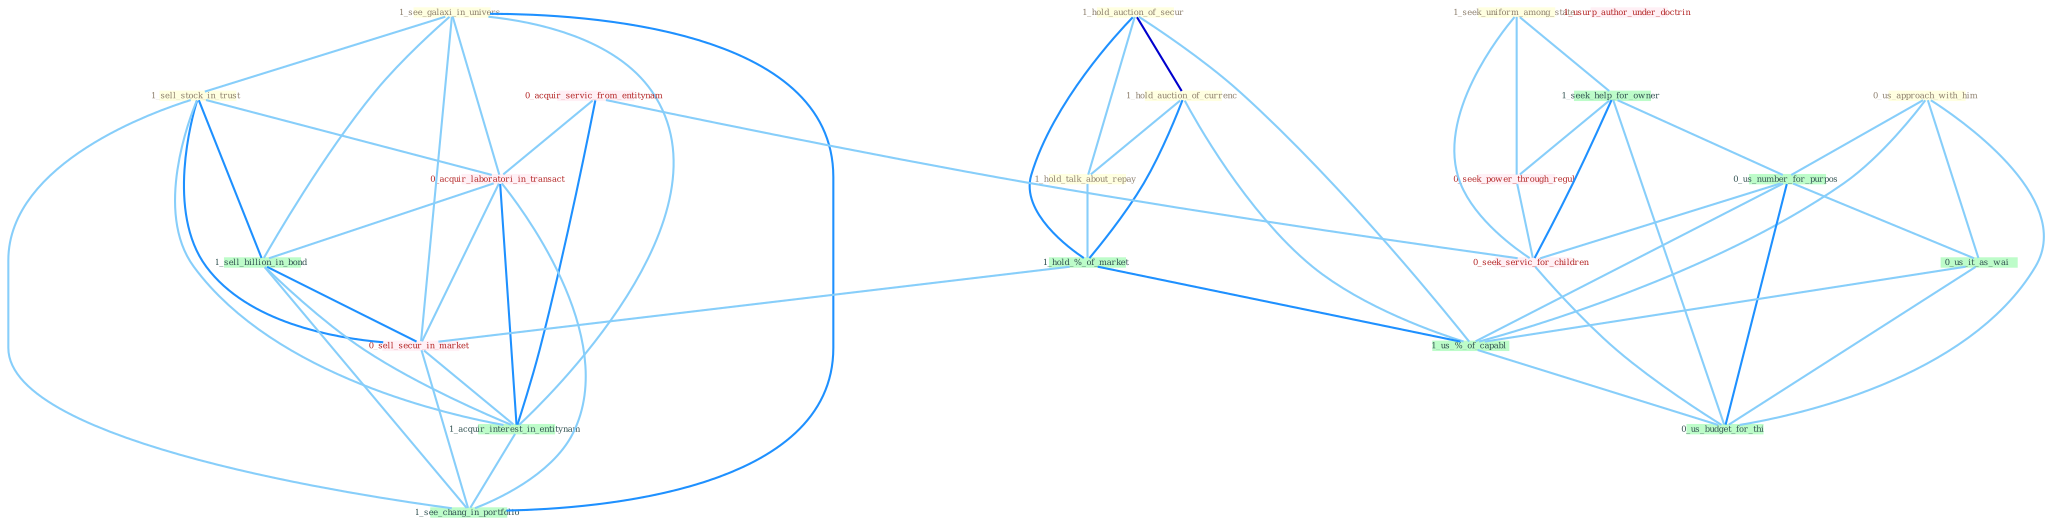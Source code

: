 Graph G{ 
    node
    [shape=polygon,style=filled,width=.5,height=.06,color="#BDFCC9",fixedsize=true,fontsize=4,
    fontcolor="#2f4f4f"];
    {node
    [color="#ffffe0", fontcolor="#8b7d6b"] "1_hold_auction_of_secur " "1_seek_uniform_among_state " "0_us_approach_with_him " "1_hold_auction_of_currenc " "1_hold_talk_about_repay " "1_see_galaxi_in_univers " "1_sell_stock_in_trust "}
{node [color="#fff0f5", fontcolor="#b22222"] "0_acquir_servic_from_entitynam " "0_seek_power_through_regul " "0_acquir_laboratori_in_transact " "1_usurp_author_under_doctrin " "0_sell_secur_in_market " "0_seek_servic_for_children "}
edge [color="#B0E2FF"];

	"1_hold_auction_of_secur " -- "1_hold_auction_of_currenc " [w="3", color="#0000cd" , len=0.6];
	"1_hold_auction_of_secur " -- "1_hold_talk_about_repay " [w="1", color="#87cefa" ];
	"1_hold_auction_of_secur " -- "1_hold_%_of_market " [w="2", color="#1e90ff" , len=0.8];
	"1_hold_auction_of_secur " -- "1_us_%_of_capabl " [w="1", color="#87cefa" ];
	"1_seek_uniform_among_state " -- "1_seek_help_for_owner " [w="1", color="#87cefa" ];
	"1_seek_uniform_among_state " -- "0_seek_power_through_regul " [w="1", color="#87cefa" ];
	"1_seek_uniform_among_state " -- "0_seek_servic_for_children " [w="1", color="#87cefa" ];
	"0_us_approach_with_him " -- "0_us_number_for_purpos " [w="1", color="#87cefa" ];
	"0_us_approach_with_him " -- "0_us_it_as_wai " [w="1", color="#87cefa" ];
	"0_us_approach_with_him " -- "1_us_%_of_capabl " [w="1", color="#87cefa" ];
	"0_us_approach_with_him " -- "0_us_budget_for_thi " [w="1", color="#87cefa" ];
	"1_hold_auction_of_currenc " -- "1_hold_talk_about_repay " [w="1", color="#87cefa" ];
	"1_hold_auction_of_currenc " -- "1_hold_%_of_market " [w="2", color="#1e90ff" , len=0.8];
	"1_hold_auction_of_currenc " -- "1_us_%_of_capabl " [w="1", color="#87cefa" ];
	"1_hold_talk_about_repay " -- "1_hold_%_of_market " [w="1", color="#87cefa" ];
	"1_see_galaxi_in_univers " -- "1_sell_stock_in_trust " [w="1", color="#87cefa" ];
	"1_see_galaxi_in_univers " -- "0_acquir_laboratori_in_transact " [w="1", color="#87cefa" ];
	"1_see_galaxi_in_univers " -- "1_sell_billion_in_bond " [w="1", color="#87cefa" ];
	"1_see_galaxi_in_univers " -- "0_sell_secur_in_market " [w="1", color="#87cefa" ];
	"1_see_galaxi_in_univers " -- "1_acquir_interest_in_entitynam " [w="1", color="#87cefa" ];
	"1_see_galaxi_in_univers " -- "1_see_chang_in_portfolio " [w="2", color="#1e90ff" , len=0.8];
	"1_sell_stock_in_trust " -- "0_acquir_laboratori_in_transact " [w="1", color="#87cefa" ];
	"1_sell_stock_in_trust " -- "1_sell_billion_in_bond " [w="2", color="#1e90ff" , len=0.8];
	"1_sell_stock_in_trust " -- "0_sell_secur_in_market " [w="2", color="#1e90ff" , len=0.8];
	"1_sell_stock_in_trust " -- "1_acquir_interest_in_entitynam " [w="1", color="#87cefa" ];
	"1_sell_stock_in_trust " -- "1_see_chang_in_portfolio " [w="1", color="#87cefa" ];
	"1_seek_help_for_owner " -- "0_seek_power_through_regul " [w="1", color="#87cefa" ];
	"1_seek_help_for_owner " -- "0_us_number_for_purpos " [w="1", color="#87cefa" ];
	"1_seek_help_for_owner " -- "0_seek_servic_for_children " [w="2", color="#1e90ff" , len=0.8];
	"1_seek_help_for_owner " -- "0_us_budget_for_thi " [w="1", color="#87cefa" ];
	"0_acquir_servic_from_entitynam " -- "0_acquir_laboratori_in_transact " [w="1", color="#87cefa" ];
	"0_acquir_servic_from_entitynam " -- "1_acquir_interest_in_entitynam " [w="2", color="#1e90ff" , len=0.8];
	"0_acquir_servic_from_entitynam " -- "0_seek_servic_for_children " [w="1", color="#87cefa" ];
	"1_hold_%_of_market " -- "1_us_%_of_capabl " [w="2", color="#1e90ff" , len=0.8];
	"1_hold_%_of_market " -- "0_sell_secur_in_market " [w="1", color="#87cefa" ];
	"0_seek_power_through_regul " -- "0_seek_servic_for_children " [w="1", color="#87cefa" ];
	"0_us_number_for_purpos " -- "0_us_it_as_wai " [w="1", color="#87cefa" ];
	"0_us_number_for_purpos " -- "1_us_%_of_capabl " [w="1", color="#87cefa" ];
	"0_us_number_for_purpos " -- "0_seek_servic_for_children " [w="1", color="#87cefa" ];
	"0_us_number_for_purpos " -- "0_us_budget_for_thi " [w="2", color="#1e90ff" , len=0.8];
	"0_acquir_laboratori_in_transact " -- "1_sell_billion_in_bond " [w="1", color="#87cefa" ];
	"0_acquir_laboratori_in_transact " -- "0_sell_secur_in_market " [w="1", color="#87cefa" ];
	"0_acquir_laboratori_in_transact " -- "1_acquir_interest_in_entitynam " [w="2", color="#1e90ff" , len=0.8];
	"0_acquir_laboratori_in_transact " -- "1_see_chang_in_portfolio " [w="1", color="#87cefa" ];
	"1_sell_billion_in_bond " -- "0_sell_secur_in_market " [w="2", color="#1e90ff" , len=0.8];
	"1_sell_billion_in_bond " -- "1_acquir_interest_in_entitynam " [w="1", color="#87cefa" ];
	"1_sell_billion_in_bond " -- "1_see_chang_in_portfolio " [w="1", color="#87cefa" ];
	"0_us_it_as_wai " -- "1_us_%_of_capabl " [w="1", color="#87cefa" ];
	"0_us_it_as_wai " -- "0_us_budget_for_thi " [w="1", color="#87cefa" ];
	"1_us_%_of_capabl " -- "0_us_budget_for_thi " [w="1", color="#87cefa" ];
	"0_sell_secur_in_market " -- "1_acquir_interest_in_entitynam " [w="1", color="#87cefa" ];
	"0_sell_secur_in_market " -- "1_see_chang_in_portfolio " [w="1", color="#87cefa" ];
	"1_acquir_interest_in_entitynam " -- "1_see_chang_in_portfolio " [w="1", color="#87cefa" ];
	"0_seek_servic_for_children " -- "0_us_budget_for_thi " [w="1", color="#87cefa" ];
}